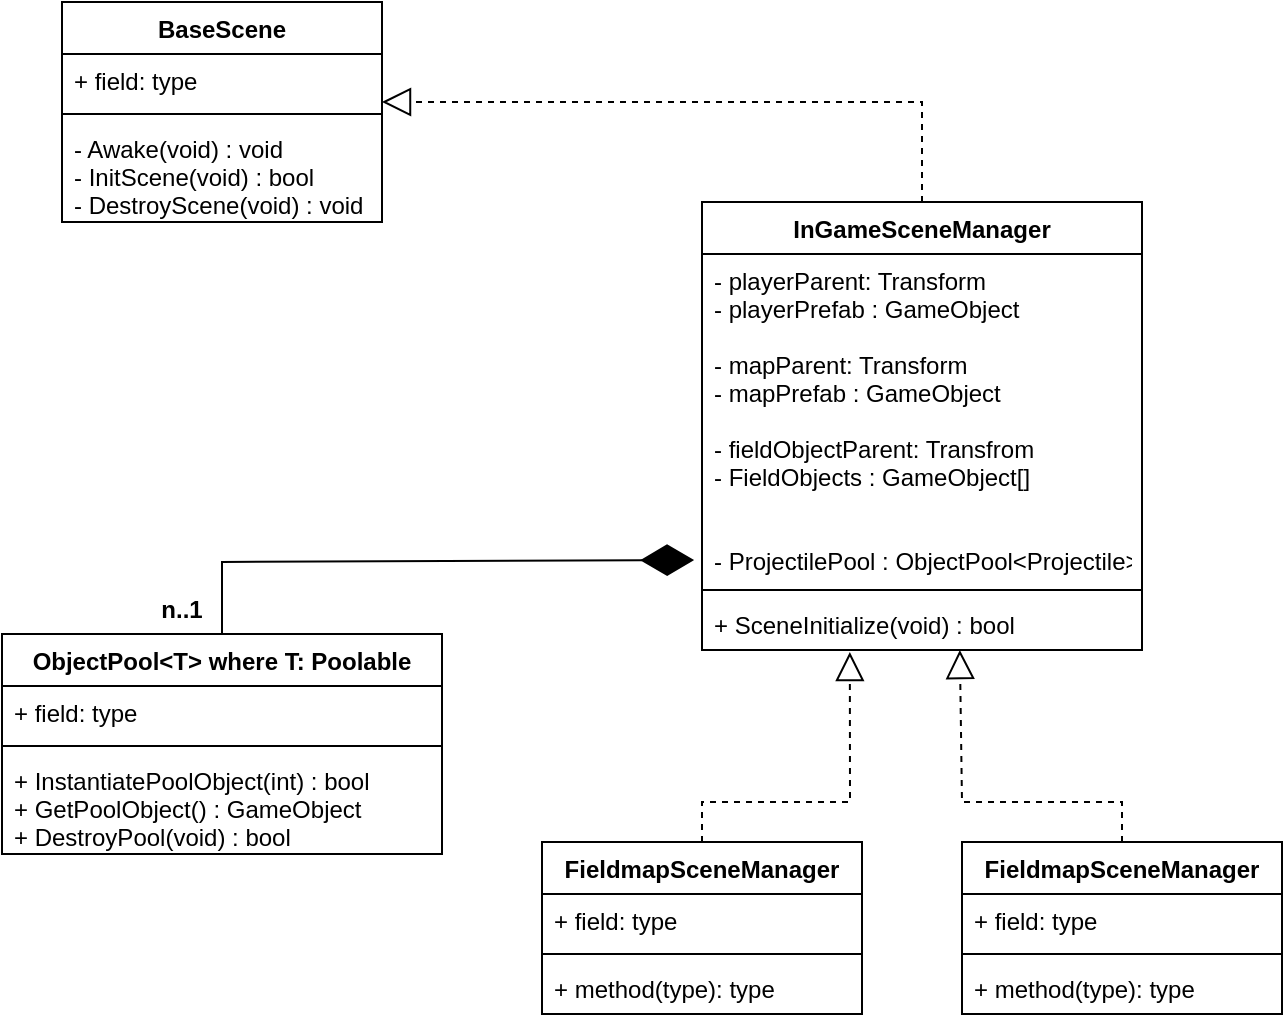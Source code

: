<mxfile version="20.1.1" type="github">
  <diagram id="6ia9pXoMmCUBTpDYukCV" name="Page-1">
    <mxGraphModel dx="1422" dy="754" grid="1" gridSize="10" guides="1" tooltips="1" connect="1" arrows="1" fold="1" page="1" pageScale="1" pageWidth="1600" pageHeight="900" math="0" shadow="0">
      <root>
        <mxCell id="0" />
        <mxCell id="1" parent="0" />
        <mxCell id="eBVL7vCfl1oZfo9k36DU-1" value="BaseScene" style="swimlane;fontStyle=1;align=center;verticalAlign=top;childLayout=stackLayout;horizontal=1;startSize=26;horizontalStack=0;resizeParent=1;resizeParentMax=0;resizeLast=0;collapsible=1;marginBottom=0;" parent="1" vertex="1">
          <mxGeometry x="750" y="60" width="160" height="110" as="geometry" />
        </mxCell>
        <mxCell id="eBVL7vCfl1oZfo9k36DU-2" value="+ field: type" style="text;strokeColor=none;fillColor=none;align=left;verticalAlign=top;spacingLeft=4;spacingRight=4;overflow=hidden;rotatable=0;points=[[0,0.5],[1,0.5]];portConstraint=eastwest;" parent="eBVL7vCfl1oZfo9k36DU-1" vertex="1">
          <mxGeometry y="26" width="160" height="26" as="geometry" />
        </mxCell>
        <mxCell id="eBVL7vCfl1oZfo9k36DU-3" value="" style="line;strokeWidth=1;fillColor=none;align=left;verticalAlign=middle;spacingTop=-1;spacingLeft=3;spacingRight=3;rotatable=0;labelPosition=right;points=[];portConstraint=eastwest;" parent="eBVL7vCfl1oZfo9k36DU-1" vertex="1">
          <mxGeometry y="52" width="160" height="8" as="geometry" />
        </mxCell>
        <mxCell id="eBVL7vCfl1oZfo9k36DU-4" value="- Awake(void) : void&#xa;- InitScene(void) : bool&#xa;- DestroyScene(void) : void" style="text;strokeColor=none;fillColor=none;align=left;verticalAlign=top;spacingLeft=4;spacingRight=4;overflow=hidden;rotatable=0;points=[[0,0.5],[1,0.5]];portConstraint=eastwest;" parent="eBVL7vCfl1oZfo9k36DU-1" vertex="1">
          <mxGeometry y="60" width="160" height="50" as="geometry" />
        </mxCell>
        <mxCell id="eBVL7vCfl1oZfo9k36DU-5" value="InGameSceneManager" style="swimlane;fontStyle=1;align=center;verticalAlign=top;childLayout=stackLayout;horizontal=1;startSize=26;horizontalStack=0;resizeParent=1;resizeParentMax=0;resizeLast=0;collapsible=1;marginBottom=0;" parent="1" vertex="1">
          <mxGeometry x="1070" y="160" width="220" height="224" as="geometry" />
        </mxCell>
        <mxCell id="eBVL7vCfl1oZfo9k36DU-6" value="- playerParent: Transform&#xa;- playerPrefab : GameObject&#xa;&#xa;- mapParent: Transform&#xa;- mapPrefab : GameObject&#xa;&#xa;- fieldObjectParent: Transfrom&#xa;- FieldObjects : GameObject[]&#xa;&#xa;&#xa;- ProjectilePool : ObjectPool&lt;Projectile&gt;" style="text;strokeColor=none;fillColor=none;align=left;verticalAlign=top;spacingLeft=4;spacingRight=4;overflow=hidden;rotatable=0;points=[[0,0.5],[1,0.5]];portConstraint=eastwest;" parent="eBVL7vCfl1oZfo9k36DU-5" vertex="1">
          <mxGeometry y="26" width="220" height="164" as="geometry" />
        </mxCell>
        <mxCell id="eBVL7vCfl1oZfo9k36DU-7" value="" style="line;strokeWidth=1;fillColor=none;align=left;verticalAlign=middle;spacingTop=-1;spacingLeft=3;spacingRight=3;rotatable=0;labelPosition=right;points=[];portConstraint=eastwest;" parent="eBVL7vCfl1oZfo9k36DU-5" vertex="1">
          <mxGeometry y="190" width="220" height="8" as="geometry" />
        </mxCell>
        <mxCell id="eBVL7vCfl1oZfo9k36DU-8" value="+ SceneInitialize(void) : bool" style="text;strokeColor=none;fillColor=none;align=left;verticalAlign=top;spacingLeft=4;spacingRight=4;overflow=hidden;rotatable=0;points=[[0,0.5],[1,0.5]];portConstraint=eastwest;" parent="eBVL7vCfl1oZfo9k36DU-5" vertex="1">
          <mxGeometry y="198" width="220" height="26" as="geometry" />
        </mxCell>
        <mxCell id="eBVL7vCfl1oZfo9k36DU-9" value="" style="endArrow=block;dashed=1;endFill=0;endSize=12;html=1;rounded=0;exitX=0.5;exitY=0;exitDx=0;exitDy=0;" parent="1" source="eBVL7vCfl1oZfo9k36DU-5" edge="1">
          <mxGeometry width="160" relative="1" as="geometry">
            <mxPoint x="1010" y="370" as="sourcePoint" />
            <mxPoint x="910" y="110" as="targetPoint" />
            <Array as="points">
              <mxPoint x="1180" y="110" />
            </Array>
          </mxGeometry>
        </mxCell>
        <mxCell id="eBVL7vCfl1oZfo9k36DU-15" value="FieldmapSceneManager" style="swimlane;fontStyle=1;align=center;verticalAlign=top;childLayout=stackLayout;horizontal=1;startSize=26;horizontalStack=0;resizeParent=1;resizeParentMax=0;resizeLast=0;collapsible=1;marginBottom=0;" parent="1" vertex="1">
          <mxGeometry x="990" y="480" width="160" height="86" as="geometry">
            <mxRectangle x="880" y="280" width="180" height="30" as="alternateBounds" />
          </mxGeometry>
        </mxCell>
        <mxCell id="eBVL7vCfl1oZfo9k36DU-16" value="+ field: type" style="text;strokeColor=none;fillColor=none;align=left;verticalAlign=top;spacingLeft=4;spacingRight=4;overflow=hidden;rotatable=0;points=[[0,0.5],[1,0.5]];portConstraint=eastwest;" parent="eBVL7vCfl1oZfo9k36DU-15" vertex="1">
          <mxGeometry y="26" width="160" height="26" as="geometry" />
        </mxCell>
        <mxCell id="eBVL7vCfl1oZfo9k36DU-17" value="" style="line;strokeWidth=1;fillColor=none;align=left;verticalAlign=middle;spacingTop=-1;spacingLeft=3;spacingRight=3;rotatable=0;labelPosition=right;points=[];portConstraint=eastwest;" parent="eBVL7vCfl1oZfo9k36DU-15" vertex="1">
          <mxGeometry y="52" width="160" height="8" as="geometry" />
        </mxCell>
        <mxCell id="eBVL7vCfl1oZfo9k36DU-18" value="+ method(type): type" style="text;strokeColor=none;fillColor=none;align=left;verticalAlign=top;spacingLeft=4;spacingRight=4;overflow=hidden;rotatable=0;points=[[0,0.5],[1,0.5]];portConstraint=eastwest;" parent="eBVL7vCfl1oZfo9k36DU-15" vertex="1">
          <mxGeometry y="60" width="160" height="26" as="geometry" />
        </mxCell>
        <mxCell id="eBVL7vCfl1oZfo9k36DU-19" value="FieldmapSceneManager" style="swimlane;fontStyle=1;align=center;verticalAlign=top;childLayout=stackLayout;horizontal=1;startSize=26;horizontalStack=0;resizeParent=1;resizeParentMax=0;resizeLast=0;collapsible=1;marginBottom=0;" parent="1" vertex="1">
          <mxGeometry x="1200" y="480" width="160" height="86" as="geometry" />
        </mxCell>
        <mxCell id="eBVL7vCfl1oZfo9k36DU-20" value="+ field: type" style="text;strokeColor=none;fillColor=none;align=left;verticalAlign=top;spacingLeft=4;spacingRight=4;overflow=hidden;rotatable=0;points=[[0,0.5],[1,0.5]];portConstraint=eastwest;" parent="eBVL7vCfl1oZfo9k36DU-19" vertex="1">
          <mxGeometry y="26" width="160" height="26" as="geometry" />
        </mxCell>
        <mxCell id="eBVL7vCfl1oZfo9k36DU-21" value="" style="line;strokeWidth=1;fillColor=none;align=left;verticalAlign=middle;spacingTop=-1;spacingLeft=3;spacingRight=3;rotatable=0;labelPosition=right;points=[];portConstraint=eastwest;" parent="eBVL7vCfl1oZfo9k36DU-19" vertex="1">
          <mxGeometry y="52" width="160" height="8" as="geometry" />
        </mxCell>
        <mxCell id="eBVL7vCfl1oZfo9k36DU-22" value="+ method(type): type" style="text;strokeColor=none;fillColor=none;align=left;verticalAlign=top;spacingLeft=4;spacingRight=4;overflow=hidden;rotatable=0;points=[[0,0.5],[1,0.5]];portConstraint=eastwest;" parent="eBVL7vCfl1oZfo9k36DU-19" vertex="1">
          <mxGeometry y="60" width="160" height="26" as="geometry" />
        </mxCell>
        <mxCell id="eBVL7vCfl1oZfo9k36DU-23" value="" style="endArrow=block;dashed=1;endFill=0;endSize=12;html=1;rounded=0;entryX=0.336;entryY=1.038;entryDx=0;entryDy=0;entryPerimeter=0;exitX=0.5;exitY=0;exitDx=0;exitDy=0;" parent="1" source="eBVL7vCfl1oZfo9k36DU-15" target="eBVL7vCfl1oZfo9k36DU-8" edge="1">
          <mxGeometry width="160" relative="1" as="geometry">
            <mxPoint x="1040" y="320" as="sourcePoint" />
            <mxPoint x="1120" y="250" as="targetPoint" />
            <Array as="points">
              <mxPoint x="1070" y="460" />
              <mxPoint x="1144" y="460" />
            </Array>
          </mxGeometry>
        </mxCell>
        <mxCell id="eBVL7vCfl1oZfo9k36DU-25" value="" style="endArrow=block;dashed=1;endFill=0;endSize=12;html=1;rounded=0;exitX=0.5;exitY=0;exitDx=0;exitDy=0;entryX=0.586;entryY=1;entryDx=0;entryDy=0;entryPerimeter=0;" parent="1" source="eBVL7vCfl1oZfo9k36DU-19" target="eBVL7vCfl1oZfo9k36DU-8" edge="1">
          <mxGeometry width="160" relative="1" as="geometry">
            <mxPoint x="1320" y="320" as="sourcePoint" />
            <mxPoint x="1260" y="430" as="targetPoint" />
            <Array as="points">
              <mxPoint x="1280" y="460" />
              <mxPoint x="1200" y="460" />
            </Array>
          </mxGeometry>
        </mxCell>
        <mxCell id="ARcugCA50SwpI5m1AXAw-1" value="ObjectPool&lt;T&gt; where T: Poolable" style="swimlane;fontStyle=1;align=center;verticalAlign=top;childLayout=stackLayout;horizontal=1;startSize=26;horizontalStack=0;resizeParent=1;resizeParentMax=0;resizeLast=0;collapsible=1;marginBottom=0;" vertex="1" parent="1">
          <mxGeometry x="720" y="376" width="220" height="110" as="geometry" />
        </mxCell>
        <mxCell id="ARcugCA50SwpI5m1AXAw-2" value="+ field: type" style="text;strokeColor=none;fillColor=none;align=left;verticalAlign=top;spacingLeft=4;spacingRight=4;overflow=hidden;rotatable=0;points=[[0,0.5],[1,0.5]];portConstraint=eastwest;" vertex="1" parent="ARcugCA50SwpI5m1AXAw-1">
          <mxGeometry y="26" width="220" height="26" as="geometry" />
        </mxCell>
        <mxCell id="ARcugCA50SwpI5m1AXAw-3" value="" style="line;strokeWidth=1;fillColor=none;align=left;verticalAlign=middle;spacingTop=-1;spacingLeft=3;spacingRight=3;rotatable=0;labelPosition=right;points=[];portConstraint=eastwest;" vertex="1" parent="ARcugCA50SwpI5m1AXAw-1">
          <mxGeometry y="52" width="220" height="8" as="geometry" />
        </mxCell>
        <mxCell id="ARcugCA50SwpI5m1AXAw-4" value="+ InstantiatePoolObject(int) : bool&#xa;+ GetPoolObject() : GameObject&#xa;+ DestroyPool(void) : bool" style="text;strokeColor=none;fillColor=none;align=left;verticalAlign=top;spacingLeft=4;spacingRight=4;overflow=hidden;rotatable=0;points=[[0,0.5],[1,0.5]];portConstraint=eastwest;" vertex="1" parent="ARcugCA50SwpI5m1AXAw-1">
          <mxGeometry y="60" width="220" height="50" as="geometry" />
        </mxCell>
        <mxCell id="ARcugCA50SwpI5m1AXAw-6" value="" style="endArrow=diamondThin;endFill=1;endSize=24;html=1;rounded=0;exitX=0.5;exitY=0;exitDx=0;exitDy=0;entryX=-0.018;entryY=0.933;entryDx=0;entryDy=0;entryPerimeter=0;" edge="1" parent="1" source="ARcugCA50SwpI5m1AXAw-1" target="eBVL7vCfl1oZfo9k36DU-6">
          <mxGeometry width="160" relative="1" as="geometry">
            <mxPoint x="780" y="440" as="sourcePoint" />
            <mxPoint x="940" y="440" as="targetPoint" />
            <Array as="points">
              <mxPoint x="830" y="340" />
            </Array>
          </mxGeometry>
        </mxCell>
        <mxCell id="ARcugCA50SwpI5m1AXAw-7" value="n..1" style="text;align=center;fontStyle=1;verticalAlign=middle;spacingLeft=3;spacingRight=3;strokeColor=none;rotatable=0;points=[[0,0.5],[1,0.5]];portConstraint=eastwest;" vertex="1" parent="1">
          <mxGeometry x="770" y="350" width="80" height="26" as="geometry" />
        </mxCell>
      </root>
    </mxGraphModel>
  </diagram>
</mxfile>
